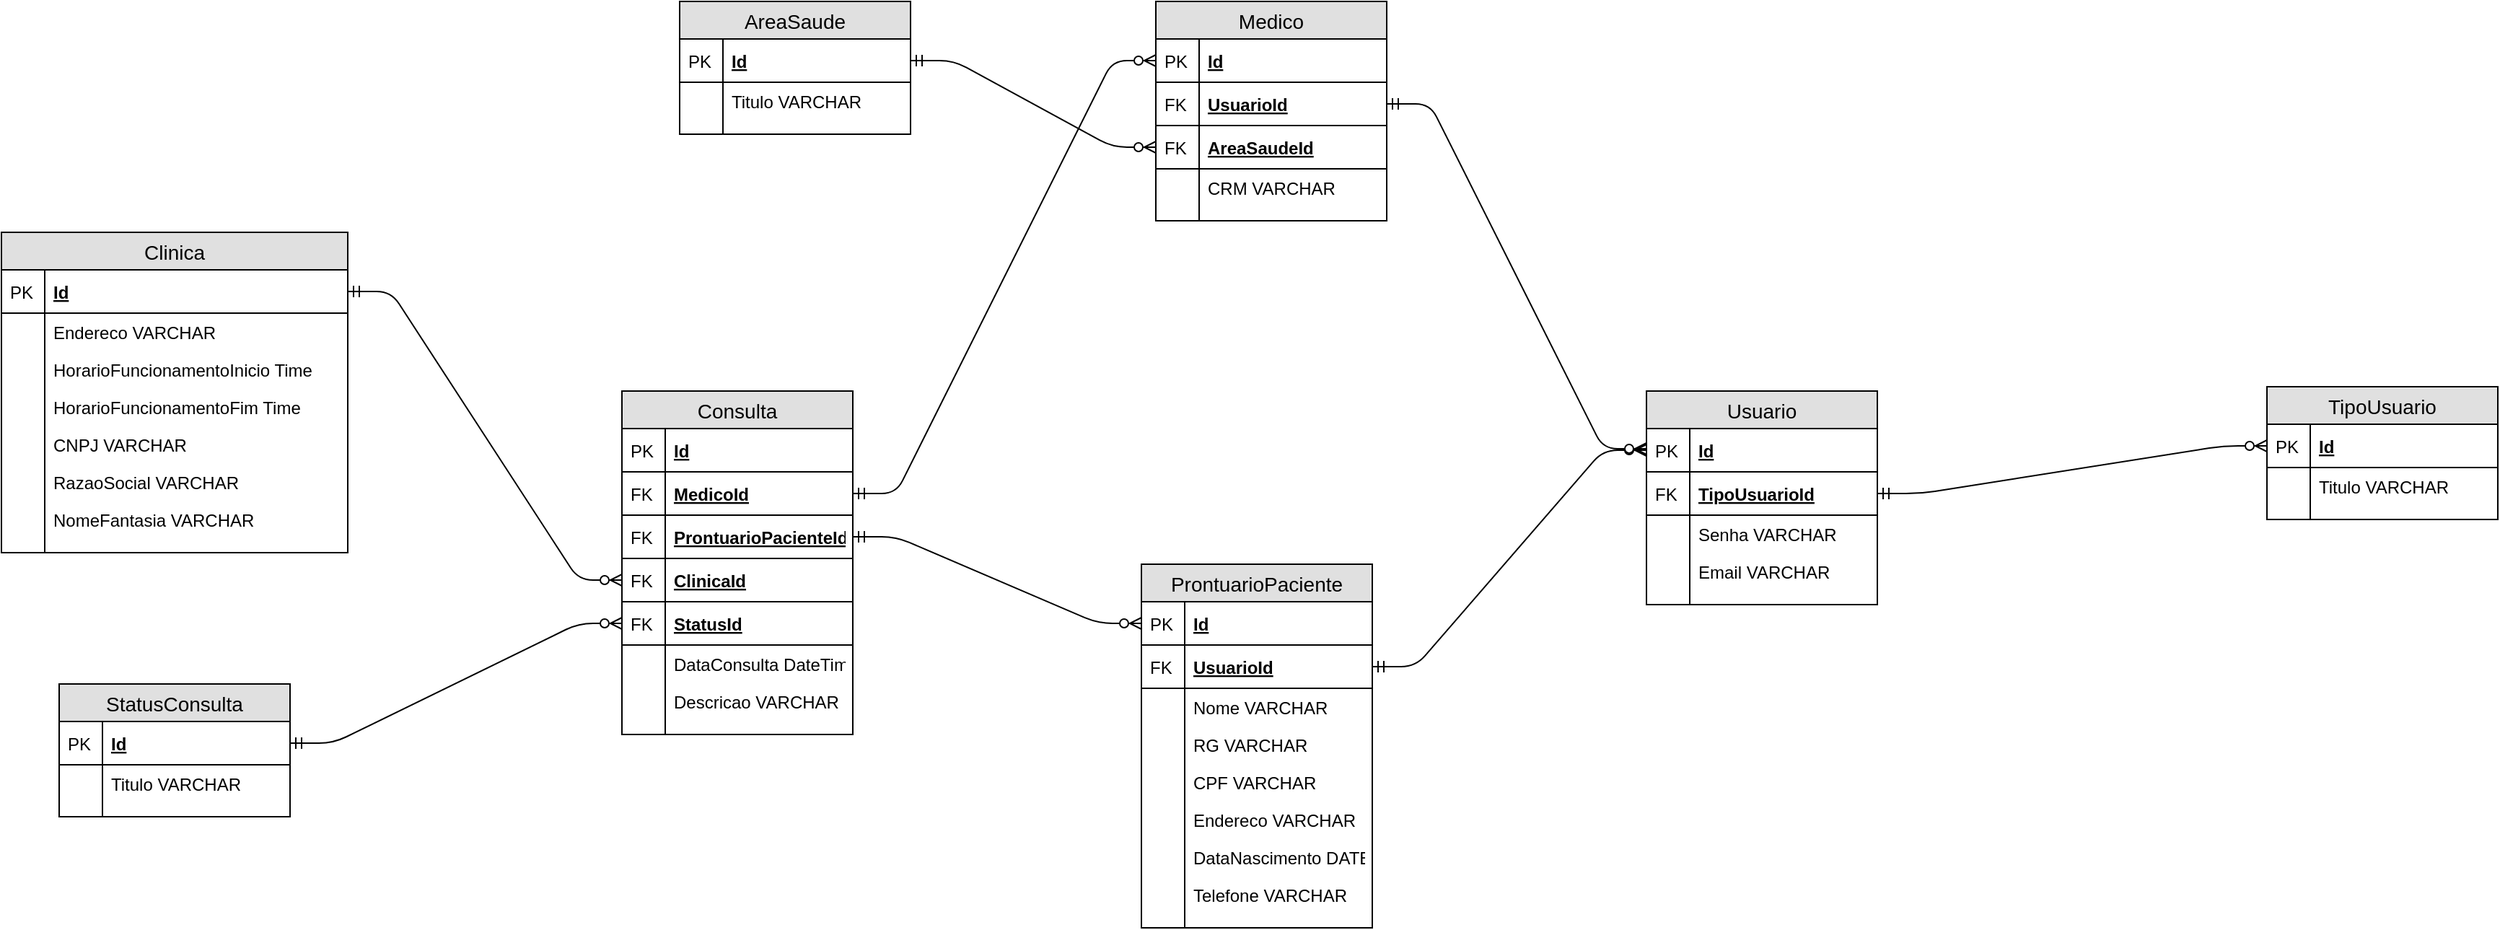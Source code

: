 <mxfile version="12.6.7" type="device"><diagram id="8zvC9ro3NdjYBxbBhnwX" name="Page-1"><mxGraphModel dx="4249" dy="2417" grid="1" gridSize="10" guides="1" tooltips="1" connect="1" arrows="1" fold="1" page="1" pageScale="1" pageWidth="827" pageHeight="1169" math="0" shadow="0"><root><mxCell id="0"/><mxCell id="1" parent="0"/><mxCell id="RgBKX8qlzqSlZCxc1t49-1" value="Usuario" style="swimlane;fontStyle=0;childLayout=stackLayout;horizontal=1;startSize=26;fillColor=#e0e0e0;horizontalStack=0;resizeParent=1;resizeParentMax=0;resizeLast=0;collapsible=1;marginBottom=0;swimlaneFillColor=#ffffff;align=center;fontSize=14;" vertex="1" parent="1"><mxGeometry x="100" y="120" width="160" height="148" as="geometry"/></mxCell><mxCell id="RgBKX8qlzqSlZCxc1t49-2" value="Id" style="shape=partialRectangle;top=0;left=0;right=0;bottom=1;align=left;verticalAlign=middle;fillColor=none;spacingLeft=34;spacingRight=4;overflow=hidden;rotatable=0;points=[[0,0.5],[1,0.5]];portConstraint=eastwest;dropTarget=0;fontStyle=5;fontSize=12;" vertex="1" parent="RgBKX8qlzqSlZCxc1t49-1"><mxGeometry y="26" width="160" height="30" as="geometry"/></mxCell><mxCell id="RgBKX8qlzqSlZCxc1t49-3" value="PK" style="shape=partialRectangle;top=0;left=0;bottom=0;fillColor=none;align=left;verticalAlign=middle;spacingLeft=4;spacingRight=4;overflow=hidden;rotatable=0;points=[];portConstraint=eastwest;part=1;fontSize=12;" vertex="1" connectable="0" parent="RgBKX8qlzqSlZCxc1t49-2"><mxGeometry width="30" height="30" as="geometry"/></mxCell><mxCell id="RgBKX8qlzqSlZCxc1t49-13" value="TipoUsuarioId" style="shape=partialRectangle;top=0;left=0;right=0;bottom=1;align=left;verticalAlign=middle;fillColor=none;spacingLeft=34;spacingRight=4;overflow=hidden;rotatable=0;points=[[0,0.5],[1,0.5]];portConstraint=eastwest;dropTarget=0;fontStyle=5;fontSize=12;" vertex="1" parent="RgBKX8qlzqSlZCxc1t49-1"><mxGeometry y="56" width="160" height="30" as="geometry"/></mxCell><mxCell id="RgBKX8qlzqSlZCxc1t49-14" value="FK" style="shape=partialRectangle;top=0;left=0;bottom=0;fillColor=none;align=left;verticalAlign=middle;spacingLeft=4;spacingRight=4;overflow=hidden;rotatable=0;points=[];portConstraint=eastwest;part=1;fontSize=12;" vertex="1" connectable="0" parent="RgBKX8qlzqSlZCxc1t49-13"><mxGeometry width="30" height="30" as="geometry"/></mxCell><mxCell id="RgBKX8qlzqSlZCxc1t49-6" value="Senha VARCHAR" style="shape=partialRectangle;top=0;left=0;right=0;bottom=0;align=left;verticalAlign=top;fillColor=none;spacingLeft=34;spacingRight=4;overflow=hidden;rotatable=0;points=[[0,0.5],[1,0.5]];portConstraint=eastwest;dropTarget=0;fontSize=12;" vertex="1" parent="RgBKX8qlzqSlZCxc1t49-1"><mxGeometry y="86" width="160" height="26" as="geometry"/></mxCell><mxCell id="RgBKX8qlzqSlZCxc1t49-7" value="" style="shape=partialRectangle;top=0;left=0;bottom=0;fillColor=none;align=left;verticalAlign=top;spacingLeft=4;spacingRight=4;overflow=hidden;rotatable=0;points=[];portConstraint=eastwest;part=1;fontSize=12;" vertex="1" connectable="0" parent="RgBKX8qlzqSlZCxc1t49-6"><mxGeometry width="30" height="26" as="geometry"/></mxCell><mxCell id="RgBKX8qlzqSlZCxc1t49-4" value="Email VARCHAR" style="shape=partialRectangle;top=0;left=0;right=0;bottom=0;align=left;verticalAlign=top;fillColor=none;spacingLeft=34;spacingRight=4;overflow=hidden;rotatable=0;points=[[0,0.5],[1,0.5]];portConstraint=eastwest;dropTarget=0;fontSize=12;" vertex="1" parent="RgBKX8qlzqSlZCxc1t49-1"><mxGeometry y="112" width="160" height="26" as="geometry"/></mxCell><mxCell id="RgBKX8qlzqSlZCxc1t49-5" value="" style="shape=partialRectangle;top=0;left=0;bottom=0;fillColor=none;align=left;verticalAlign=top;spacingLeft=4;spacingRight=4;overflow=hidden;rotatable=0;points=[];portConstraint=eastwest;part=1;fontSize=12;" vertex="1" connectable="0" parent="RgBKX8qlzqSlZCxc1t49-4"><mxGeometry width="30" height="26" as="geometry"/></mxCell><mxCell id="RgBKX8qlzqSlZCxc1t49-10" value="" style="shape=partialRectangle;top=0;left=0;right=0;bottom=0;align=left;verticalAlign=top;fillColor=none;spacingLeft=34;spacingRight=4;overflow=hidden;rotatable=0;points=[[0,0.5],[1,0.5]];portConstraint=eastwest;dropTarget=0;fontSize=12;" vertex="1" parent="RgBKX8qlzqSlZCxc1t49-1"><mxGeometry y="138" width="160" height="10" as="geometry"/></mxCell><mxCell id="RgBKX8qlzqSlZCxc1t49-11" value="" style="shape=partialRectangle;top=0;left=0;bottom=0;fillColor=none;align=left;verticalAlign=top;spacingLeft=4;spacingRight=4;overflow=hidden;rotatable=0;points=[];portConstraint=eastwest;part=1;fontSize=12;" vertex="1" connectable="0" parent="RgBKX8qlzqSlZCxc1t49-10"><mxGeometry width="30" height="10" as="geometry"/></mxCell><mxCell id="RgBKX8qlzqSlZCxc1t49-15" value="TipoUsuario" style="swimlane;fontStyle=0;childLayout=stackLayout;horizontal=1;startSize=26;fillColor=#e0e0e0;horizontalStack=0;resizeParent=1;resizeParentMax=0;resizeLast=0;collapsible=1;marginBottom=0;swimlaneFillColor=#ffffff;align=center;fontSize=14;" vertex="1" parent="1"><mxGeometry x="530" y="117" width="160" height="92" as="geometry"/></mxCell><mxCell id="RgBKX8qlzqSlZCxc1t49-16" value="Id" style="shape=partialRectangle;top=0;left=0;right=0;bottom=1;align=left;verticalAlign=middle;fillColor=none;spacingLeft=34;spacingRight=4;overflow=hidden;rotatable=0;points=[[0,0.5],[1,0.5]];portConstraint=eastwest;dropTarget=0;fontStyle=5;fontSize=12;" vertex="1" parent="RgBKX8qlzqSlZCxc1t49-15"><mxGeometry y="26" width="160" height="30" as="geometry"/></mxCell><mxCell id="RgBKX8qlzqSlZCxc1t49-17" value="PK" style="shape=partialRectangle;top=0;left=0;bottom=0;fillColor=none;align=left;verticalAlign=middle;spacingLeft=4;spacingRight=4;overflow=hidden;rotatable=0;points=[];portConstraint=eastwest;part=1;fontSize=12;" vertex="1" connectable="0" parent="RgBKX8qlzqSlZCxc1t49-16"><mxGeometry width="30" height="30" as="geometry"/></mxCell><mxCell id="RgBKX8qlzqSlZCxc1t49-20" value="Titulo VARCHAR" style="shape=partialRectangle;top=0;left=0;right=0;bottom=0;align=left;verticalAlign=top;fillColor=none;spacingLeft=34;spacingRight=4;overflow=hidden;rotatable=0;points=[[0,0.5],[1,0.5]];portConstraint=eastwest;dropTarget=0;fontSize=12;" vertex="1" parent="RgBKX8qlzqSlZCxc1t49-15"><mxGeometry y="56" width="160" height="26" as="geometry"/></mxCell><mxCell id="RgBKX8qlzqSlZCxc1t49-21" value="" style="shape=partialRectangle;top=0;left=0;bottom=0;fillColor=none;align=left;verticalAlign=top;spacingLeft=4;spacingRight=4;overflow=hidden;rotatable=0;points=[];portConstraint=eastwest;part=1;fontSize=12;" vertex="1" connectable="0" parent="RgBKX8qlzqSlZCxc1t49-20"><mxGeometry width="30" height="26" as="geometry"/></mxCell><mxCell id="RgBKX8qlzqSlZCxc1t49-24" value="" style="shape=partialRectangle;top=0;left=0;right=0;bottom=0;align=left;verticalAlign=top;fillColor=none;spacingLeft=34;spacingRight=4;overflow=hidden;rotatable=0;points=[[0,0.5],[1,0.5]];portConstraint=eastwest;dropTarget=0;fontSize=12;" vertex="1" parent="RgBKX8qlzqSlZCxc1t49-15"><mxGeometry y="82" width="160" height="10" as="geometry"/></mxCell><mxCell id="RgBKX8qlzqSlZCxc1t49-25" value="" style="shape=partialRectangle;top=0;left=0;bottom=0;fillColor=none;align=left;verticalAlign=top;spacingLeft=4;spacingRight=4;overflow=hidden;rotatable=0;points=[];portConstraint=eastwest;part=1;fontSize=12;" vertex="1" connectable="0" parent="RgBKX8qlzqSlZCxc1t49-24"><mxGeometry width="30" height="10" as="geometry"/></mxCell><mxCell id="RgBKX8qlzqSlZCxc1t49-27" value="" style="edgeStyle=entityRelationEdgeStyle;fontSize=12;html=1;endArrow=ERzeroToMany;startArrow=ERmandOne;entryX=0;entryY=0.5;entryDx=0;entryDy=0;exitX=1;exitY=0.5;exitDx=0;exitDy=0;" edge="1" parent="1" source="RgBKX8qlzqSlZCxc1t49-13" target="RgBKX8qlzqSlZCxc1t49-16"><mxGeometry width="100" height="100" relative="1" as="geometry"><mxPoint x="330" y="230" as="sourcePoint"/><mxPoint x="430" y="130" as="targetPoint"/></mxGeometry></mxCell><mxCell id="RgBKX8qlzqSlZCxc1t49-39" value="ProntuarioPaciente" style="swimlane;fontStyle=0;childLayout=stackLayout;horizontal=1;startSize=26;fillColor=#e0e0e0;horizontalStack=0;resizeParent=1;resizeParentMax=0;resizeLast=0;collapsible=1;marginBottom=0;swimlaneFillColor=#ffffff;align=center;fontSize=14;" vertex="1" parent="1"><mxGeometry x="-250" y="240" width="160" height="252" as="geometry"/></mxCell><mxCell id="RgBKX8qlzqSlZCxc1t49-40" value="Id" style="shape=partialRectangle;top=0;left=0;right=0;bottom=1;align=left;verticalAlign=middle;fillColor=none;spacingLeft=34;spacingRight=4;overflow=hidden;rotatable=0;points=[[0,0.5],[1,0.5]];portConstraint=eastwest;dropTarget=0;fontStyle=5;fontSize=12;" vertex="1" parent="RgBKX8qlzqSlZCxc1t49-39"><mxGeometry y="26" width="160" height="30" as="geometry"/></mxCell><mxCell id="RgBKX8qlzqSlZCxc1t49-41" value="PK" style="shape=partialRectangle;top=0;left=0;bottom=0;fillColor=none;align=left;verticalAlign=middle;spacingLeft=4;spacingRight=4;overflow=hidden;rotatable=0;points=[];portConstraint=eastwest;part=1;fontSize=12;" vertex="1" connectable="0" parent="RgBKX8qlzqSlZCxc1t49-40"><mxGeometry width="30" height="30" as="geometry"/></mxCell><mxCell id="RgBKX8qlzqSlZCxc1t49-42" value="UsuarioId" style="shape=partialRectangle;top=0;left=0;right=0;bottom=1;align=left;verticalAlign=middle;fillColor=none;spacingLeft=34;spacingRight=4;overflow=hidden;rotatable=0;points=[[0,0.5],[1,0.5]];portConstraint=eastwest;dropTarget=0;fontStyle=5;fontSize=12;" vertex="1" parent="RgBKX8qlzqSlZCxc1t49-39"><mxGeometry y="56" width="160" height="30" as="geometry"/></mxCell><mxCell id="RgBKX8qlzqSlZCxc1t49-43" value="FK" style="shape=partialRectangle;top=0;left=0;bottom=0;fillColor=none;align=left;verticalAlign=middle;spacingLeft=4;spacingRight=4;overflow=hidden;rotatable=0;points=[];portConstraint=eastwest;part=1;fontSize=12;" vertex="1" connectable="0" parent="RgBKX8qlzqSlZCxc1t49-42"><mxGeometry width="30" height="30" as="geometry"/></mxCell><mxCell id="RgBKX8qlzqSlZCxc1t49-44" value="Nome VARCHAR" style="shape=partialRectangle;top=0;left=0;right=0;bottom=0;align=left;verticalAlign=top;fillColor=none;spacingLeft=34;spacingRight=4;overflow=hidden;rotatable=0;points=[[0,0.5],[1,0.5]];portConstraint=eastwest;dropTarget=0;fontSize=12;" vertex="1" parent="RgBKX8qlzqSlZCxc1t49-39"><mxGeometry y="86" width="160" height="26" as="geometry"/></mxCell><mxCell id="RgBKX8qlzqSlZCxc1t49-45" value="" style="shape=partialRectangle;top=0;left=0;bottom=0;fillColor=none;align=left;verticalAlign=top;spacingLeft=4;spacingRight=4;overflow=hidden;rotatable=0;points=[];portConstraint=eastwest;part=1;fontSize=12;" vertex="1" connectable="0" parent="RgBKX8qlzqSlZCxc1t49-44"><mxGeometry width="30" height="26" as="geometry"/></mxCell><mxCell id="RgBKX8qlzqSlZCxc1t49-46" value="RG VARCHAR" style="shape=partialRectangle;top=0;left=0;right=0;bottom=0;align=left;verticalAlign=top;fillColor=none;spacingLeft=34;spacingRight=4;overflow=hidden;rotatable=0;points=[[0,0.5],[1,0.5]];portConstraint=eastwest;dropTarget=0;fontSize=12;" vertex="1" parent="RgBKX8qlzqSlZCxc1t49-39"><mxGeometry y="112" width="160" height="26" as="geometry"/></mxCell><mxCell id="RgBKX8qlzqSlZCxc1t49-47" value="" style="shape=partialRectangle;top=0;left=0;bottom=0;fillColor=none;align=left;verticalAlign=top;spacingLeft=4;spacingRight=4;overflow=hidden;rotatable=0;points=[];portConstraint=eastwest;part=1;fontSize=12;" vertex="1" connectable="0" parent="RgBKX8qlzqSlZCxc1t49-46"><mxGeometry width="30" height="26" as="geometry"/></mxCell><mxCell id="RgBKX8qlzqSlZCxc1t49-50" value="CPF VARCHAR" style="shape=partialRectangle;top=0;left=0;right=0;bottom=0;align=left;verticalAlign=top;fillColor=none;spacingLeft=34;spacingRight=4;overflow=hidden;rotatable=0;points=[[0,0.5],[1,0.5]];portConstraint=eastwest;dropTarget=0;fontSize=12;" vertex="1" parent="RgBKX8qlzqSlZCxc1t49-39"><mxGeometry y="138" width="160" height="26" as="geometry"/></mxCell><mxCell id="RgBKX8qlzqSlZCxc1t49-51" value="" style="shape=partialRectangle;top=0;left=0;bottom=0;fillColor=none;align=left;verticalAlign=top;spacingLeft=4;spacingRight=4;overflow=hidden;rotatable=0;points=[];portConstraint=eastwest;part=1;fontSize=12;" vertex="1" connectable="0" parent="RgBKX8qlzqSlZCxc1t49-50"><mxGeometry width="30" height="26" as="geometry"/></mxCell><mxCell id="RgBKX8qlzqSlZCxc1t49-52" value="Endereco VARCHAR" style="shape=partialRectangle;top=0;left=0;right=0;bottom=0;align=left;verticalAlign=top;fillColor=none;spacingLeft=34;spacingRight=4;overflow=hidden;rotatable=0;points=[[0,0.5],[1,0.5]];portConstraint=eastwest;dropTarget=0;fontSize=12;" vertex="1" parent="RgBKX8qlzqSlZCxc1t49-39"><mxGeometry y="164" width="160" height="26" as="geometry"/></mxCell><mxCell id="RgBKX8qlzqSlZCxc1t49-53" value="" style="shape=partialRectangle;top=0;left=0;bottom=0;fillColor=none;align=left;verticalAlign=top;spacingLeft=4;spacingRight=4;overflow=hidden;rotatable=0;points=[];portConstraint=eastwest;part=1;fontSize=12;" vertex="1" connectable="0" parent="RgBKX8qlzqSlZCxc1t49-52"><mxGeometry width="30" height="26" as="geometry"/></mxCell><mxCell id="RgBKX8qlzqSlZCxc1t49-54" value="DataNascimento DATE" style="shape=partialRectangle;top=0;left=0;right=0;bottom=0;align=left;verticalAlign=top;fillColor=none;spacingLeft=34;spacingRight=4;overflow=hidden;rotatable=0;points=[[0,0.5],[1,0.5]];portConstraint=eastwest;dropTarget=0;fontSize=12;" vertex="1" parent="RgBKX8qlzqSlZCxc1t49-39"><mxGeometry y="190" width="160" height="26" as="geometry"/></mxCell><mxCell id="RgBKX8qlzqSlZCxc1t49-55" value="" style="shape=partialRectangle;top=0;left=0;bottom=0;fillColor=none;align=left;verticalAlign=top;spacingLeft=4;spacingRight=4;overflow=hidden;rotatable=0;points=[];portConstraint=eastwest;part=1;fontSize=12;" vertex="1" connectable="0" parent="RgBKX8qlzqSlZCxc1t49-54"><mxGeometry width="30" height="26" as="geometry"/></mxCell><mxCell id="RgBKX8qlzqSlZCxc1t49-56" value="Telefone VARCHAR" style="shape=partialRectangle;top=0;left=0;right=0;bottom=0;align=left;verticalAlign=top;fillColor=none;spacingLeft=34;spacingRight=4;overflow=hidden;rotatable=0;points=[[0,0.5],[1,0.5]];portConstraint=eastwest;dropTarget=0;fontSize=12;" vertex="1" parent="RgBKX8qlzqSlZCxc1t49-39"><mxGeometry y="216" width="160" height="26" as="geometry"/></mxCell><mxCell id="RgBKX8qlzqSlZCxc1t49-57" value="" style="shape=partialRectangle;top=0;left=0;bottom=0;fillColor=none;align=left;verticalAlign=top;spacingLeft=4;spacingRight=4;overflow=hidden;rotatable=0;points=[];portConstraint=eastwest;part=1;fontSize=12;" vertex="1" connectable="0" parent="RgBKX8qlzqSlZCxc1t49-56"><mxGeometry width="30" height="26" as="geometry"/></mxCell><mxCell id="RgBKX8qlzqSlZCxc1t49-48" value="" style="shape=partialRectangle;top=0;left=0;right=0;bottom=0;align=left;verticalAlign=top;fillColor=none;spacingLeft=34;spacingRight=4;overflow=hidden;rotatable=0;points=[[0,0.5],[1,0.5]];portConstraint=eastwest;dropTarget=0;fontSize=12;" vertex="1" parent="RgBKX8qlzqSlZCxc1t49-39"><mxGeometry y="242" width="160" height="10" as="geometry"/></mxCell><mxCell id="RgBKX8qlzqSlZCxc1t49-49" value="" style="shape=partialRectangle;top=0;left=0;bottom=0;fillColor=none;align=left;verticalAlign=top;spacingLeft=4;spacingRight=4;overflow=hidden;rotatable=0;points=[];portConstraint=eastwest;part=1;fontSize=12;" vertex="1" connectable="0" parent="RgBKX8qlzqSlZCxc1t49-48"><mxGeometry width="30" height="10" as="geometry"/></mxCell><mxCell id="RgBKX8qlzqSlZCxc1t49-59" value="" style="edgeStyle=entityRelationEdgeStyle;fontSize=12;html=1;endArrow=ERzeroToMany;startArrow=ERmandOne;entryX=0;entryY=0.5;entryDx=0;entryDy=0;exitX=1;exitY=0.5;exitDx=0;exitDy=0;" edge="1" parent="1" source="RgBKX8qlzqSlZCxc1t49-42" target="RgBKX8qlzqSlZCxc1t49-2"><mxGeometry width="100" height="100" relative="1" as="geometry"><mxPoint x="-110" y="210.5" as="sourcePoint"/><mxPoint x="160" y="177.5" as="targetPoint"/></mxGeometry></mxCell><mxCell id="RgBKX8qlzqSlZCxc1t49-60" value="Medico" style="swimlane;fontStyle=0;childLayout=stackLayout;horizontal=1;startSize=26;fillColor=#e0e0e0;horizontalStack=0;resizeParent=1;resizeParentMax=0;resizeLast=0;collapsible=1;marginBottom=0;swimlaneFillColor=#ffffff;align=center;fontSize=14;" vertex="1" parent="1"><mxGeometry x="-240" y="-150" width="160" height="152" as="geometry"/></mxCell><mxCell id="RgBKX8qlzqSlZCxc1t49-61" value="Id" style="shape=partialRectangle;top=0;left=0;right=0;bottom=1;align=left;verticalAlign=middle;fillColor=none;spacingLeft=34;spacingRight=4;overflow=hidden;rotatable=0;points=[[0,0.5],[1,0.5]];portConstraint=eastwest;dropTarget=0;fontStyle=5;fontSize=12;" vertex="1" parent="RgBKX8qlzqSlZCxc1t49-60"><mxGeometry y="26" width="160" height="30" as="geometry"/></mxCell><mxCell id="RgBKX8qlzqSlZCxc1t49-62" value="PK" style="shape=partialRectangle;top=0;left=0;bottom=0;fillColor=none;align=left;verticalAlign=middle;spacingLeft=4;spacingRight=4;overflow=hidden;rotatable=0;points=[];portConstraint=eastwest;part=1;fontSize=12;" vertex="1" connectable="0" parent="RgBKX8qlzqSlZCxc1t49-61"><mxGeometry width="30" height="30" as="geometry"/></mxCell><mxCell id="RgBKX8qlzqSlZCxc1t49-63" value="UsuarioId" style="shape=partialRectangle;top=0;left=0;right=0;bottom=1;align=left;verticalAlign=middle;fillColor=none;spacingLeft=34;spacingRight=4;overflow=hidden;rotatable=0;points=[[0,0.5],[1,0.5]];portConstraint=eastwest;dropTarget=0;fontStyle=5;fontSize=12;" vertex="1" parent="RgBKX8qlzqSlZCxc1t49-60"><mxGeometry y="56" width="160" height="30" as="geometry"/></mxCell><mxCell id="RgBKX8qlzqSlZCxc1t49-64" value="FK" style="shape=partialRectangle;top=0;left=0;bottom=0;fillColor=none;align=left;verticalAlign=middle;spacingLeft=4;spacingRight=4;overflow=hidden;rotatable=0;points=[];portConstraint=eastwest;part=1;fontSize=12;" vertex="1" connectable="0" parent="RgBKX8qlzqSlZCxc1t49-63"><mxGeometry width="30" height="30" as="geometry"/></mxCell><mxCell id="RgBKX8qlzqSlZCxc1t49-72" value="AreaSaudeId" style="shape=partialRectangle;top=0;left=0;right=0;bottom=1;align=left;verticalAlign=middle;fillColor=none;spacingLeft=34;spacingRight=4;overflow=hidden;rotatable=0;points=[[0,0.5],[1,0.5]];portConstraint=eastwest;dropTarget=0;fontStyle=5;fontSize=12;" vertex="1" parent="RgBKX8qlzqSlZCxc1t49-60"><mxGeometry y="86" width="160" height="30" as="geometry"/></mxCell><mxCell id="RgBKX8qlzqSlZCxc1t49-73" value="FK" style="shape=partialRectangle;top=0;left=0;bottom=0;fillColor=none;align=left;verticalAlign=middle;spacingLeft=4;spacingRight=4;overflow=hidden;rotatable=0;points=[];portConstraint=eastwest;part=1;fontSize=12;" vertex="1" connectable="0" parent="RgBKX8qlzqSlZCxc1t49-72"><mxGeometry width="30" height="30" as="geometry"/></mxCell><mxCell id="RgBKX8qlzqSlZCxc1t49-65" value="CRM VARCHAR" style="shape=partialRectangle;top=0;left=0;right=0;bottom=0;align=left;verticalAlign=top;fillColor=none;spacingLeft=34;spacingRight=4;overflow=hidden;rotatable=0;points=[[0,0.5],[1,0.5]];portConstraint=eastwest;dropTarget=0;fontSize=12;" vertex="1" parent="RgBKX8qlzqSlZCxc1t49-60"><mxGeometry y="116" width="160" height="26" as="geometry"/></mxCell><mxCell id="RgBKX8qlzqSlZCxc1t49-66" value="" style="shape=partialRectangle;top=0;left=0;bottom=0;fillColor=none;align=left;verticalAlign=top;spacingLeft=4;spacingRight=4;overflow=hidden;rotatable=0;points=[];portConstraint=eastwest;part=1;fontSize=12;" vertex="1" connectable="0" parent="RgBKX8qlzqSlZCxc1t49-65"><mxGeometry width="30" height="26" as="geometry"/></mxCell><mxCell id="RgBKX8qlzqSlZCxc1t49-69" value="" style="shape=partialRectangle;top=0;left=0;right=0;bottom=0;align=left;verticalAlign=top;fillColor=none;spacingLeft=34;spacingRight=4;overflow=hidden;rotatable=0;points=[[0,0.5],[1,0.5]];portConstraint=eastwest;dropTarget=0;fontSize=12;" vertex="1" parent="RgBKX8qlzqSlZCxc1t49-60"><mxGeometry y="142" width="160" height="10" as="geometry"/></mxCell><mxCell id="RgBKX8qlzqSlZCxc1t49-70" value="" style="shape=partialRectangle;top=0;left=0;bottom=0;fillColor=none;align=left;verticalAlign=top;spacingLeft=4;spacingRight=4;overflow=hidden;rotatable=0;points=[];portConstraint=eastwest;part=1;fontSize=12;" vertex="1" connectable="0" parent="RgBKX8qlzqSlZCxc1t49-69"><mxGeometry width="30" height="10" as="geometry"/></mxCell><mxCell id="RgBKX8qlzqSlZCxc1t49-71" value="" style="edgeStyle=entityRelationEdgeStyle;fontSize=12;html=1;endArrow=ERzeroToMany;startArrow=ERmandOne;exitX=1;exitY=0.5;exitDx=0;exitDy=0;" edge="1" parent="1" source="RgBKX8qlzqSlZCxc1t49-63"><mxGeometry width="100" height="100" relative="1" as="geometry"><mxPoint x="-80" y="-100" as="sourcePoint"/><mxPoint x="100" y="160" as="targetPoint"/></mxGeometry></mxCell><mxCell id="RgBKX8qlzqSlZCxc1t49-74" value="AreaSaude" style="swimlane;fontStyle=0;childLayout=stackLayout;horizontal=1;startSize=26;fillColor=#e0e0e0;horizontalStack=0;resizeParent=1;resizeParentMax=0;resizeLast=0;collapsible=1;marginBottom=0;swimlaneFillColor=#ffffff;align=center;fontSize=14;" vertex="1" parent="1"><mxGeometry x="-570" y="-150" width="160" height="92" as="geometry"/></mxCell><mxCell id="RgBKX8qlzqSlZCxc1t49-75" value="Id" style="shape=partialRectangle;top=0;left=0;right=0;bottom=1;align=left;verticalAlign=middle;fillColor=none;spacingLeft=34;spacingRight=4;overflow=hidden;rotatable=0;points=[[0,0.5],[1,0.5]];portConstraint=eastwest;dropTarget=0;fontStyle=5;fontSize=12;" vertex="1" parent="RgBKX8qlzqSlZCxc1t49-74"><mxGeometry y="26" width="160" height="30" as="geometry"/></mxCell><mxCell id="RgBKX8qlzqSlZCxc1t49-76" value="PK" style="shape=partialRectangle;top=0;left=0;bottom=0;fillColor=none;align=left;verticalAlign=middle;spacingLeft=4;spacingRight=4;overflow=hidden;rotatable=0;points=[];portConstraint=eastwest;part=1;fontSize=12;" vertex="1" connectable="0" parent="RgBKX8qlzqSlZCxc1t49-75"><mxGeometry width="30" height="30" as="geometry"/></mxCell><mxCell id="RgBKX8qlzqSlZCxc1t49-77" value="Titulo VARCHAR" style="shape=partialRectangle;top=0;left=0;right=0;bottom=0;align=left;verticalAlign=top;fillColor=none;spacingLeft=34;spacingRight=4;overflow=hidden;rotatable=0;points=[[0,0.5],[1,0.5]];portConstraint=eastwest;dropTarget=0;fontSize=12;" vertex="1" parent="RgBKX8qlzqSlZCxc1t49-74"><mxGeometry y="56" width="160" height="26" as="geometry"/></mxCell><mxCell id="RgBKX8qlzqSlZCxc1t49-78" value="" style="shape=partialRectangle;top=0;left=0;bottom=0;fillColor=none;align=left;verticalAlign=top;spacingLeft=4;spacingRight=4;overflow=hidden;rotatable=0;points=[];portConstraint=eastwest;part=1;fontSize=12;" vertex="1" connectable="0" parent="RgBKX8qlzqSlZCxc1t49-77"><mxGeometry width="30" height="26" as="geometry"/></mxCell><mxCell id="RgBKX8qlzqSlZCxc1t49-79" value="" style="shape=partialRectangle;top=0;left=0;right=0;bottom=0;align=left;verticalAlign=top;fillColor=none;spacingLeft=34;spacingRight=4;overflow=hidden;rotatable=0;points=[[0,0.5],[1,0.5]];portConstraint=eastwest;dropTarget=0;fontSize=12;" vertex="1" parent="RgBKX8qlzqSlZCxc1t49-74"><mxGeometry y="82" width="160" height="10" as="geometry"/></mxCell><mxCell id="RgBKX8qlzqSlZCxc1t49-80" value="" style="shape=partialRectangle;top=0;left=0;bottom=0;fillColor=none;align=left;verticalAlign=top;spacingLeft=4;spacingRight=4;overflow=hidden;rotatable=0;points=[];portConstraint=eastwest;part=1;fontSize=12;" vertex="1" connectable="0" parent="RgBKX8qlzqSlZCxc1t49-79"><mxGeometry width="30" height="10" as="geometry"/></mxCell><mxCell id="RgBKX8qlzqSlZCxc1t49-83" value="" style="edgeStyle=entityRelationEdgeStyle;fontSize=12;html=1;endArrow=ERzeroToMany;startArrow=ERmandOne;exitX=1;exitY=0.5;exitDx=0;exitDy=0;entryX=0;entryY=0.5;entryDx=0;entryDy=0;" edge="1" parent="1" source="RgBKX8qlzqSlZCxc1t49-75" target="RgBKX8qlzqSlZCxc1t49-72"><mxGeometry width="100" height="100" relative="1" as="geometry"><mxPoint x="-360" y="-170" as="sourcePoint"/><mxPoint x="-170" y="99" as="targetPoint"/></mxGeometry></mxCell><mxCell id="RgBKX8qlzqSlZCxc1t49-84" value="Consulta" style="swimlane;fontStyle=0;childLayout=stackLayout;horizontal=1;startSize=26;fillColor=#e0e0e0;horizontalStack=0;resizeParent=1;resizeParentMax=0;resizeLast=0;collapsible=1;marginBottom=0;swimlaneFillColor=#ffffff;align=center;fontSize=14;" vertex="1" parent="1"><mxGeometry x="-610" y="120" width="160" height="238" as="geometry"/></mxCell><mxCell id="RgBKX8qlzqSlZCxc1t49-85" value="Id" style="shape=partialRectangle;top=0;left=0;right=0;bottom=1;align=left;verticalAlign=middle;fillColor=none;spacingLeft=34;spacingRight=4;overflow=hidden;rotatable=0;points=[[0,0.5],[1,0.5]];portConstraint=eastwest;dropTarget=0;fontStyle=5;fontSize=12;" vertex="1" parent="RgBKX8qlzqSlZCxc1t49-84"><mxGeometry y="26" width="160" height="30" as="geometry"/></mxCell><mxCell id="RgBKX8qlzqSlZCxc1t49-86" value="PK" style="shape=partialRectangle;top=0;left=0;bottom=0;fillColor=none;align=left;verticalAlign=middle;spacingLeft=4;spacingRight=4;overflow=hidden;rotatable=0;points=[];portConstraint=eastwest;part=1;fontSize=12;" vertex="1" connectable="0" parent="RgBKX8qlzqSlZCxc1t49-85"><mxGeometry width="30" height="30" as="geometry"/></mxCell><mxCell id="RgBKX8qlzqSlZCxc1t49-87" value="MedicoId" style="shape=partialRectangle;top=0;left=0;right=0;bottom=1;align=left;verticalAlign=middle;fillColor=none;spacingLeft=34;spacingRight=4;overflow=hidden;rotatable=0;points=[[0,0.5],[1,0.5]];portConstraint=eastwest;dropTarget=0;fontStyle=5;fontSize=12;" vertex="1" parent="RgBKX8qlzqSlZCxc1t49-84"><mxGeometry y="56" width="160" height="30" as="geometry"/></mxCell><mxCell id="RgBKX8qlzqSlZCxc1t49-88" value="FK" style="shape=partialRectangle;top=0;left=0;bottom=0;fillColor=none;align=left;verticalAlign=middle;spacingLeft=4;spacingRight=4;overflow=hidden;rotatable=0;points=[];portConstraint=eastwest;part=1;fontSize=12;" vertex="1" connectable="0" parent="RgBKX8qlzqSlZCxc1t49-87"><mxGeometry width="30" height="30" as="geometry"/></mxCell><mxCell id="RgBKX8qlzqSlZCxc1t49-89" value="ProntuarioPacienteId" style="shape=partialRectangle;top=0;left=0;right=0;bottom=1;align=left;verticalAlign=middle;fillColor=none;spacingLeft=34;spacingRight=4;overflow=hidden;rotatable=0;points=[[0,0.5],[1,0.5]];portConstraint=eastwest;dropTarget=0;fontStyle=5;fontSize=12;" vertex="1" parent="RgBKX8qlzqSlZCxc1t49-84"><mxGeometry y="86" width="160" height="30" as="geometry"/></mxCell><mxCell id="RgBKX8qlzqSlZCxc1t49-90" value="FK" style="shape=partialRectangle;top=0;left=0;bottom=0;fillColor=none;align=left;verticalAlign=middle;spacingLeft=4;spacingRight=4;overflow=hidden;rotatable=0;points=[];portConstraint=eastwest;part=1;fontSize=12;" vertex="1" connectable="0" parent="RgBKX8qlzqSlZCxc1t49-89"><mxGeometry width="30" height="30" as="geometry"/></mxCell><mxCell id="RgBKX8qlzqSlZCxc1t49-95" value="ClinicaId" style="shape=partialRectangle;top=0;left=0;right=0;bottom=1;align=left;verticalAlign=middle;fillColor=none;spacingLeft=34;spacingRight=4;overflow=hidden;rotatable=0;points=[[0,0.5],[1,0.5]];portConstraint=eastwest;dropTarget=0;fontStyle=5;fontSize=12;" vertex="1" parent="RgBKX8qlzqSlZCxc1t49-84"><mxGeometry y="116" width="160" height="30" as="geometry"/></mxCell><mxCell id="RgBKX8qlzqSlZCxc1t49-96" value="FK" style="shape=partialRectangle;top=0;left=0;bottom=0;fillColor=none;align=left;verticalAlign=middle;spacingLeft=4;spacingRight=4;overflow=hidden;rotatable=0;points=[];portConstraint=eastwest;part=1;fontSize=12;" vertex="1" connectable="0" parent="RgBKX8qlzqSlZCxc1t49-95"><mxGeometry width="30" height="30" as="geometry"/></mxCell><mxCell id="RgBKX8qlzqSlZCxc1t49-132" value="StatusId" style="shape=partialRectangle;top=0;left=0;right=0;bottom=1;align=left;verticalAlign=middle;fillColor=none;spacingLeft=34;spacingRight=4;overflow=hidden;rotatable=0;points=[[0,0.5],[1,0.5]];portConstraint=eastwest;dropTarget=0;fontStyle=5;fontSize=12;" vertex="1" parent="RgBKX8qlzqSlZCxc1t49-84"><mxGeometry y="146" width="160" height="30" as="geometry"/></mxCell><mxCell id="RgBKX8qlzqSlZCxc1t49-133" value="FK" style="shape=partialRectangle;top=0;left=0;bottom=0;fillColor=none;align=left;verticalAlign=middle;spacingLeft=4;spacingRight=4;overflow=hidden;rotatable=0;points=[];portConstraint=eastwest;part=1;fontSize=12;" vertex="1" connectable="0" parent="RgBKX8qlzqSlZCxc1t49-132"><mxGeometry width="30" height="30" as="geometry"/></mxCell><mxCell id="RgBKX8qlzqSlZCxc1t49-91" value="DataConsulta DateTime" style="shape=partialRectangle;top=0;left=0;right=0;bottom=0;align=left;verticalAlign=top;fillColor=none;spacingLeft=34;spacingRight=4;overflow=hidden;rotatable=0;points=[[0,0.5],[1,0.5]];portConstraint=eastwest;dropTarget=0;fontSize=12;" vertex="1" parent="RgBKX8qlzqSlZCxc1t49-84"><mxGeometry y="176" width="160" height="26" as="geometry"/></mxCell><mxCell id="RgBKX8qlzqSlZCxc1t49-92" value="" style="shape=partialRectangle;top=0;left=0;bottom=0;fillColor=none;align=left;verticalAlign=top;spacingLeft=4;spacingRight=4;overflow=hidden;rotatable=0;points=[];portConstraint=eastwest;part=1;fontSize=12;" vertex="1" connectable="0" parent="RgBKX8qlzqSlZCxc1t49-91"><mxGeometry width="30" height="26" as="geometry"/></mxCell><mxCell id="RgBKX8qlzqSlZCxc1t49-97" value="Descricao VARCHAR" style="shape=partialRectangle;top=0;left=0;right=0;bottom=0;align=left;verticalAlign=top;fillColor=none;spacingLeft=34;spacingRight=4;overflow=hidden;rotatable=0;points=[[0,0.5],[1,0.5]];portConstraint=eastwest;dropTarget=0;fontSize=12;" vertex="1" parent="RgBKX8qlzqSlZCxc1t49-84"><mxGeometry y="202" width="160" height="26" as="geometry"/></mxCell><mxCell id="RgBKX8qlzqSlZCxc1t49-98" value="" style="shape=partialRectangle;top=0;left=0;bottom=0;fillColor=none;align=left;verticalAlign=top;spacingLeft=4;spacingRight=4;overflow=hidden;rotatable=0;points=[];portConstraint=eastwest;part=1;fontSize=12;" vertex="1" connectable="0" parent="RgBKX8qlzqSlZCxc1t49-97"><mxGeometry width="30" height="26" as="geometry"/></mxCell><mxCell id="RgBKX8qlzqSlZCxc1t49-93" value="" style="shape=partialRectangle;top=0;left=0;right=0;bottom=0;align=left;verticalAlign=top;fillColor=none;spacingLeft=34;spacingRight=4;overflow=hidden;rotatable=0;points=[[0,0.5],[1,0.5]];portConstraint=eastwest;dropTarget=0;fontSize=12;" vertex="1" parent="RgBKX8qlzqSlZCxc1t49-84"><mxGeometry y="228" width="160" height="10" as="geometry"/></mxCell><mxCell id="RgBKX8qlzqSlZCxc1t49-94" value="" style="shape=partialRectangle;top=0;left=0;bottom=0;fillColor=none;align=left;verticalAlign=top;spacingLeft=4;spacingRight=4;overflow=hidden;rotatable=0;points=[];portConstraint=eastwest;part=1;fontSize=12;" vertex="1" connectable="0" parent="RgBKX8qlzqSlZCxc1t49-93"><mxGeometry width="30" height="10" as="geometry"/></mxCell><mxCell id="RgBKX8qlzqSlZCxc1t49-99" value="Clinica" style="swimlane;fontStyle=0;childLayout=stackLayout;horizontal=1;startSize=26;fillColor=#e0e0e0;horizontalStack=0;resizeParent=1;resizeParentMax=0;resizeLast=0;collapsible=1;marginBottom=0;swimlaneFillColor=#ffffff;align=center;fontSize=14;" vertex="1" parent="1"><mxGeometry x="-1040" y="10" width="240" height="222" as="geometry"/></mxCell><mxCell id="RgBKX8qlzqSlZCxc1t49-100" value="Id" style="shape=partialRectangle;top=0;left=0;right=0;bottom=1;align=left;verticalAlign=middle;fillColor=none;spacingLeft=34;spacingRight=4;overflow=hidden;rotatable=0;points=[[0,0.5],[1,0.5]];portConstraint=eastwest;dropTarget=0;fontStyle=5;fontSize=12;" vertex="1" parent="RgBKX8qlzqSlZCxc1t49-99"><mxGeometry y="26" width="240" height="30" as="geometry"/></mxCell><mxCell id="RgBKX8qlzqSlZCxc1t49-101" value="PK" style="shape=partialRectangle;top=0;left=0;bottom=0;fillColor=none;align=left;verticalAlign=middle;spacingLeft=4;spacingRight=4;overflow=hidden;rotatable=0;points=[];portConstraint=eastwest;part=1;fontSize=12;" vertex="1" connectable="0" parent="RgBKX8qlzqSlZCxc1t49-100"><mxGeometry width="30" height="30" as="geometry"/></mxCell><mxCell id="RgBKX8qlzqSlZCxc1t49-104" value="Endereco VARCHAR" style="shape=partialRectangle;top=0;left=0;right=0;bottom=0;align=left;verticalAlign=top;fillColor=none;spacingLeft=34;spacingRight=4;overflow=hidden;rotatable=0;points=[[0,0.5],[1,0.5]];portConstraint=eastwest;dropTarget=0;fontSize=12;" vertex="1" parent="RgBKX8qlzqSlZCxc1t49-99"><mxGeometry y="56" width="240" height="26" as="geometry"/></mxCell><mxCell id="RgBKX8qlzqSlZCxc1t49-105" value="" style="shape=partialRectangle;top=0;left=0;bottom=0;fillColor=none;align=left;verticalAlign=top;spacingLeft=4;spacingRight=4;overflow=hidden;rotatable=0;points=[];portConstraint=eastwest;part=1;fontSize=12;" vertex="1" connectable="0" parent="RgBKX8qlzqSlZCxc1t49-104"><mxGeometry width="30" height="26" as="geometry"/></mxCell><mxCell id="RgBKX8qlzqSlZCxc1t49-106" value="HorarioFuncionamentoInicio Time" style="shape=partialRectangle;top=0;left=0;right=0;bottom=0;align=left;verticalAlign=top;fillColor=none;spacingLeft=34;spacingRight=4;overflow=hidden;rotatable=0;points=[[0,0.5],[1,0.5]];portConstraint=eastwest;dropTarget=0;fontSize=12;" vertex="1" parent="RgBKX8qlzqSlZCxc1t49-99"><mxGeometry y="82" width="240" height="26" as="geometry"/></mxCell><mxCell id="RgBKX8qlzqSlZCxc1t49-107" value="" style="shape=partialRectangle;top=0;left=0;bottom=0;fillColor=none;align=left;verticalAlign=top;spacingLeft=4;spacingRight=4;overflow=hidden;rotatable=0;points=[];portConstraint=eastwest;part=1;fontSize=12;" vertex="1" connectable="0" parent="RgBKX8qlzqSlZCxc1t49-106"><mxGeometry width="30" height="26" as="geometry"/></mxCell><mxCell id="RgBKX8qlzqSlZCxc1t49-127" value="HorarioFuncionamentoFim Time" style="shape=partialRectangle;top=0;left=0;right=0;bottom=0;align=left;verticalAlign=top;fillColor=none;spacingLeft=34;spacingRight=4;overflow=hidden;rotatable=0;points=[[0,0.5],[1,0.5]];portConstraint=eastwest;dropTarget=0;fontSize=12;" vertex="1" parent="RgBKX8qlzqSlZCxc1t49-99"><mxGeometry y="108" width="240" height="26" as="geometry"/></mxCell><mxCell id="RgBKX8qlzqSlZCxc1t49-128" value="" style="shape=partialRectangle;top=0;left=0;bottom=0;fillColor=none;align=left;verticalAlign=top;spacingLeft=4;spacingRight=4;overflow=hidden;rotatable=0;points=[];portConstraint=eastwest;part=1;fontSize=12;" vertex="1" connectable="0" parent="RgBKX8qlzqSlZCxc1t49-127"><mxGeometry width="30" height="26" as="geometry"/></mxCell><mxCell id="RgBKX8qlzqSlZCxc1t49-112" value="CNPJ VARCHAR" style="shape=partialRectangle;top=0;left=0;right=0;bottom=0;align=left;verticalAlign=top;fillColor=none;spacingLeft=34;spacingRight=4;overflow=hidden;rotatable=0;points=[[0,0.5],[1,0.5]];portConstraint=eastwest;dropTarget=0;fontSize=12;" vertex="1" parent="RgBKX8qlzqSlZCxc1t49-99"><mxGeometry y="134" width="240" height="26" as="geometry"/></mxCell><mxCell id="RgBKX8qlzqSlZCxc1t49-113" value="" style="shape=partialRectangle;top=0;left=0;bottom=0;fillColor=none;align=left;verticalAlign=top;spacingLeft=4;spacingRight=4;overflow=hidden;rotatable=0;points=[];portConstraint=eastwest;part=1;fontSize=12;" vertex="1" connectable="0" parent="RgBKX8qlzqSlZCxc1t49-112"><mxGeometry width="30" height="26" as="geometry"/></mxCell><mxCell id="RgBKX8qlzqSlZCxc1t49-125" value="RazaoSocial VARCHAR" style="shape=partialRectangle;top=0;left=0;right=0;bottom=0;align=left;verticalAlign=top;fillColor=none;spacingLeft=34;spacingRight=4;overflow=hidden;rotatable=0;points=[[0,0.5],[1,0.5]];portConstraint=eastwest;dropTarget=0;fontSize=12;" vertex="1" parent="RgBKX8qlzqSlZCxc1t49-99"><mxGeometry y="160" width="240" height="26" as="geometry"/></mxCell><mxCell id="RgBKX8qlzqSlZCxc1t49-126" value="" style="shape=partialRectangle;top=0;left=0;bottom=0;fillColor=none;align=left;verticalAlign=top;spacingLeft=4;spacingRight=4;overflow=hidden;rotatable=0;points=[];portConstraint=eastwest;part=1;fontSize=12;" vertex="1" connectable="0" parent="RgBKX8qlzqSlZCxc1t49-125"><mxGeometry width="30" height="26" as="geometry"/></mxCell><mxCell id="RgBKX8qlzqSlZCxc1t49-130" value="NomeFantasia VARCHAR" style="shape=partialRectangle;top=0;left=0;right=0;bottom=0;align=left;verticalAlign=top;fillColor=none;spacingLeft=34;spacingRight=4;overflow=hidden;rotatable=0;points=[[0,0.5],[1,0.5]];portConstraint=eastwest;dropTarget=0;fontSize=12;" vertex="1" parent="RgBKX8qlzqSlZCxc1t49-99"><mxGeometry y="186" width="240" height="26" as="geometry"/></mxCell><mxCell id="RgBKX8qlzqSlZCxc1t49-131" value="" style="shape=partialRectangle;top=0;left=0;bottom=0;fillColor=none;align=left;verticalAlign=top;spacingLeft=4;spacingRight=4;overflow=hidden;rotatable=0;points=[];portConstraint=eastwest;part=1;fontSize=12;" vertex="1" connectable="0" parent="RgBKX8qlzqSlZCxc1t49-130"><mxGeometry width="30" height="26" as="geometry"/></mxCell><mxCell id="RgBKX8qlzqSlZCxc1t49-108" value="" style="shape=partialRectangle;top=0;left=0;right=0;bottom=0;align=left;verticalAlign=top;fillColor=none;spacingLeft=34;spacingRight=4;overflow=hidden;rotatable=0;points=[[0,0.5],[1,0.5]];portConstraint=eastwest;dropTarget=0;fontSize=12;" vertex="1" parent="RgBKX8qlzqSlZCxc1t49-99"><mxGeometry y="212" width="240" height="10" as="geometry"/></mxCell><mxCell id="RgBKX8qlzqSlZCxc1t49-109" value="" style="shape=partialRectangle;top=0;left=0;bottom=0;fillColor=none;align=left;verticalAlign=top;spacingLeft=4;spacingRight=4;overflow=hidden;rotatable=0;points=[];portConstraint=eastwest;part=1;fontSize=12;" vertex="1" connectable="0" parent="RgBKX8qlzqSlZCxc1t49-108"><mxGeometry width="30" height="10" as="geometry"/></mxCell><mxCell id="RgBKX8qlzqSlZCxc1t49-110" value="" style="edgeStyle=entityRelationEdgeStyle;fontSize=12;html=1;endArrow=ERzeroToMany;startArrow=ERmandOne;exitX=1;exitY=0.5;exitDx=0;exitDy=0;entryX=0;entryY=0.5;entryDx=0;entryDy=0;" edge="1" parent="1" source="RgBKX8qlzqSlZCxc1t49-87" target="RgBKX8qlzqSlZCxc1t49-61"><mxGeometry width="100" height="100" relative="1" as="geometry"><mxPoint x="-460" y="-40" as="sourcePoint"/><mxPoint x="-270" y="229" as="targetPoint"/></mxGeometry></mxCell><mxCell id="RgBKX8qlzqSlZCxc1t49-111" value="" style="edgeStyle=entityRelationEdgeStyle;fontSize=12;html=1;endArrow=ERzeroToMany;startArrow=ERmandOne;exitX=1;exitY=0.5;exitDx=0;exitDy=0;entryX=0;entryY=0.5;entryDx=0;entryDy=0;" edge="1" parent="1" source="RgBKX8qlzqSlZCxc1t49-89" target="RgBKX8qlzqSlZCxc1t49-40"><mxGeometry width="100" height="100" relative="1" as="geometry"><mxPoint x="-440" y="239" as="sourcePoint"/><mxPoint x="-300" y="221" as="targetPoint"/></mxGeometry></mxCell><mxCell id="RgBKX8qlzqSlZCxc1t49-129" value="" style="edgeStyle=entityRelationEdgeStyle;fontSize=12;html=1;endArrow=ERzeroToMany;startArrow=ERmandOne;entryX=0;entryY=0.5;entryDx=0;entryDy=0;exitX=1;exitY=0.5;exitDx=0;exitDy=0;" edge="1" parent="1" source="RgBKX8qlzqSlZCxc1t49-100" target="RgBKX8qlzqSlZCxc1t49-95"><mxGeometry width="100" height="100" relative="1" as="geometry"><mxPoint x="-740" y="310" as="sourcePoint"/><mxPoint x="-640" y="210" as="targetPoint"/></mxGeometry></mxCell><mxCell id="RgBKX8qlzqSlZCxc1t49-134" value="StatusConsulta" style="swimlane;fontStyle=0;childLayout=stackLayout;horizontal=1;startSize=26;fillColor=#e0e0e0;horizontalStack=0;resizeParent=1;resizeParentMax=0;resizeLast=0;collapsible=1;marginBottom=0;swimlaneFillColor=#ffffff;align=center;fontSize=14;" vertex="1" parent="1"><mxGeometry x="-1000" y="323" width="160" height="92" as="geometry"/></mxCell><mxCell id="RgBKX8qlzqSlZCxc1t49-135" value="Id" style="shape=partialRectangle;top=0;left=0;right=0;bottom=1;align=left;verticalAlign=middle;fillColor=none;spacingLeft=34;spacingRight=4;overflow=hidden;rotatable=0;points=[[0,0.5],[1,0.5]];portConstraint=eastwest;dropTarget=0;fontStyle=5;fontSize=12;" vertex="1" parent="RgBKX8qlzqSlZCxc1t49-134"><mxGeometry y="26" width="160" height="30" as="geometry"/></mxCell><mxCell id="RgBKX8qlzqSlZCxc1t49-136" value="PK" style="shape=partialRectangle;top=0;left=0;bottom=0;fillColor=none;align=left;verticalAlign=middle;spacingLeft=4;spacingRight=4;overflow=hidden;rotatable=0;points=[];portConstraint=eastwest;part=1;fontSize=12;" vertex="1" connectable="0" parent="RgBKX8qlzqSlZCxc1t49-135"><mxGeometry width="30" height="30" as="geometry"/></mxCell><mxCell id="RgBKX8qlzqSlZCxc1t49-137" value="Titulo VARCHAR" style="shape=partialRectangle;top=0;left=0;right=0;bottom=0;align=left;verticalAlign=top;fillColor=none;spacingLeft=34;spacingRight=4;overflow=hidden;rotatable=0;points=[[0,0.5],[1,0.5]];portConstraint=eastwest;dropTarget=0;fontSize=12;" vertex="1" parent="RgBKX8qlzqSlZCxc1t49-134"><mxGeometry y="56" width="160" height="26" as="geometry"/></mxCell><mxCell id="RgBKX8qlzqSlZCxc1t49-138" value="" style="shape=partialRectangle;top=0;left=0;bottom=0;fillColor=none;align=left;verticalAlign=top;spacingLeft=4;spacingRight=4;overflow=hidden;rotatable=0;points=[];portConstraint=eastwest;part=1;fontSize=12;" vertex="1" connectable="0" parent="RgBKX8qlzqSlZCxc1t49-137"><mxGeometry width="30" height="26" as="geometry"/></mxCell><mxCell id="RgBKX8qlzqSlZCxc1t49-139" value="" style="shape=partialRectangle;top=0;left=0;right=0;bottom=0;align=left;verticalAlign=top;fillColor=none;spacingLeft=34;spacingRight=4;overflow=hidden;rotatable=0;points=[[0,0.5],[1,0.5]];portConstraint=eastwest;dropTarget=0;fontSize=12;" vertex="1" parent="RgBKX8qlzqSlZCxc1t49-134"><mxGeometry y="82" width="160" height="10" as="geometry"/></mxCell><mxCell id="RgBKX8qlzqSlZCxc1t49-140" value="" style="shape=partialRectangle;top=0;left=0;bottom=0;fillColor=none;align=left;verticalAlign=top;spacingLeft=4;spacingRight=4;overflow=hidden;rotatable=0;points=[];portConstraint=eastwest;part=1;fontSize=12;" vertex="1" connectable="0" parent="RgBKX8qlzqSlZCxc1t49-139"><mxGeometry width="30" height="10" as="geometry"/></mxCell><mxCell id="RgBKX8qlzqSlZCxc1t49-141" value="" style="edgeStyle=entityRelationEdgeStyle;fontSize=12;html=1;endArrow=ERzeroToMany;startArrow=ERmandOne;exitX=1;exitY=0.5;exitDx=0;exitDy=0;entryX=0;entryY=0.5;entryDx=0;entryDy=0;" edge="1" parent="1" source="RgBKX8qlzqSlZCxc1t49-135" target="RgBKX8qlzqSlZCxc1t49-132"><mxGeometry width="100" height="100" relative="1" as="geometry"><mxPoint x="-770" y="410" as="sourcePoint"/><mxPoint x="-670" y="310" as="targetPoint"/></mxGeometry></mxCell></root></mxGraphModel></diagram></mxfile>